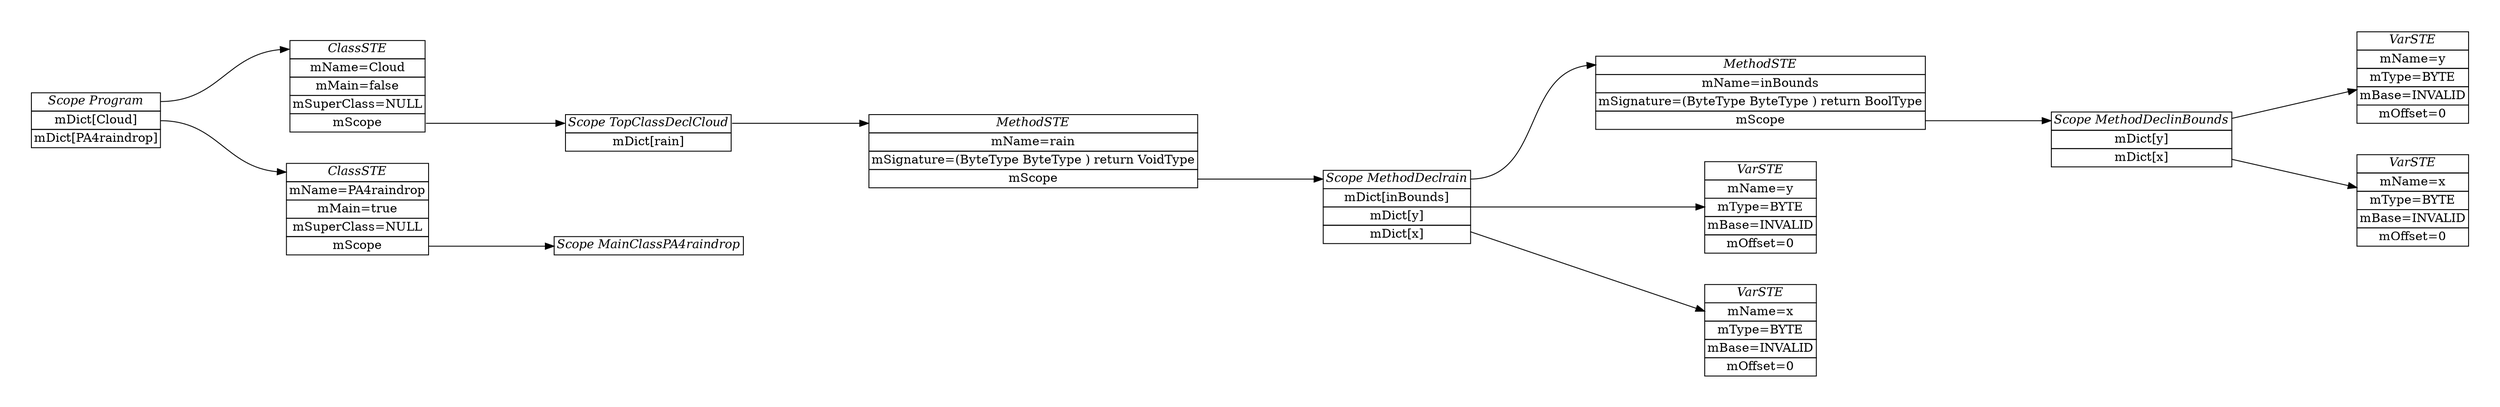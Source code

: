 digraph ASTGraph {
	graph [pad="0.5", nodesep="0.5", ranksep="2"];
	node [shape=plain]
	rankdir=LR;
MethodDeclinBounds [ label=<
<table border="0" cellborder="1" cellspacing="0">
	<tr><td port="MethodDeclinBounds0"><i>Scope MethodDeclinBounds</i></td></tr>
	<tr><td port="MethodDeclinBounds1">mDict[y]</td></tr>
	<tr><td port="MethodDeclinBounds2">mDict[x]</td></tr>
</table>>];

0 [ label=<
<table border="0" cellborder="1" cellspacing="0">
	<tr><td port="0"><i>VarSTE</i></td></tr>
	<tr><td>mName=y</td></tr>
	<tr><td>mType=BYTE</td></tr>
	<tr><td>mBase=INVALID</td></tr>
	<tr><td>mOffset=0</td></tr>
</table>>];
MethodDeclinBounds:1 -> 0:1;

1 [ label=<
<table border="0" cellborder="1" cellspacing="0">
	<tr><td port="1"><i>VarSTE</i></td></tr>
	<tr><td>mName=x</td></tr>
	<tr><td>mType=BYTE</td></tr>
	<tr><td>mBase=INVALID</td></tr>
	<tr><td>mOffset=0</td></tr>
</table>>];
MethodDeclinBounds:2 -> 1:2;
MethodDeclrain [ label=<
<table border="0" cellborder="1" cellspacing="0">
	<tr><td port="MethodDeclrain0"><i>Scope MethodDeclrain</i></td></tr>
	<tr><td port="MethodDeclrain1">mDict[inBounds]</td></tr>
	<tr><td port="MethodDeclrain2">mDict[y]</td></tr>
	<tr><td port="MethodDeclrain3">mDict[x]</td></tr>
</table>>];

inBounds [ label=<
<table border="0" cellborder="1" cellspacing="0">
	<tr><td port="inBounds0"><i>MethodSTE</i></td></tr>
	<tr><td>mName=inBounds</td></tr>
	<tr><td>mSignature=(ByteType ByteType ) return BoolType</td></tr>
	<tr><td port="2">mScope</td></tr>
</table>>];
MethodDeclrain:MethodDeclrain0 -> inBounds:inBounds0;
inBounds:2 -> MethodDeclinBounds:MethodDeclinBounds0

3 [ label=<
<table border="0" cellborder="1" cellspacing="0">
	<tr><td port="3"><i>VarSTE</i></td></tr>
	<tr><td>mName=y</td></tr>
	<tr><td>mType=BYTE</td></tr>
	<tr><td>mBase=INVALID</td></tr>
	<tr><td>mOffset=0</td></tr>
</table>>];
MethodDeclrain:4 -> 3:4;

4 [ label=<
<table border="0" cellborder="1" cellspacing="0">
	<tr><td port="4"><i>VarSTE</i></td></tr>
	<tr><td>mName=x</td></tr>
	<tr><td>mType=BYTE</td></tr>
	<tr><td>mBase=INVALID</td></tr>
	<tr><td>mOffset=0</td></tr>
</table>>];
MethodDeclrain:5 -> 4:5;
TopClassDeclCloud [ label=<
<table border="0" cellborder="1" cellspacing="0">
	<tr><td port="TopClassDeclCloud0"><i>Scope TopClassDeclCloud</i></td></tr>
	<tr><td port="TopClassDeclCloud1">mDict[rain]</td></tr>
</table>>];

rain [ label=<
<table border="0" cellborder="1" cellspacing="0">
	<tr><td port="rain0"><i>MethodSTE</i></td></tr>
	<tr><td>mName=rain</td></tr>
	<tr><td>mSignature=(ByteType ByteType ) return VoidType</td></tr>
	<tr><td port="5">mScope</td></tr>
</table>>];
TopClassDeclCloud:TopClassDeclCloud0 -> rain:rain0;
rain:5 -> MethodDeclrain:MethodDeclrain0
MainClassPA4raindrop [ label=<
<table border="0" cellborder="1" cellspacing="0">
	<tr><td port="MainClassPA4raindrop0"><i>Scope MainClassPA4raindrop</i></td></tr>
</table>>];
Program [ label=<
<table border="0" cellborder="1" cellspacing="0">
	<tr><td port="Program0"><i>Scope Program</i></td></tr>
	<tr><td port="Program1">mDict[Cloud]</td></tr>
	<tr><td port="Program2">mDict[PA4raindrop]</td></tr>
</table>>];
Cloud [ label=<
<table border="0" cellborder="1" cellspacing="0">
	<tr><td port="Cloud0"><i>ClassSTE</i></td></tr>
	<tr><td>mName=Cloud</td></tr>
	<tr><td>mMain=false</td></tr>
	<tr><td>mSuperClass=NULL</td></tr>
	<tr><td port="6">mScope</td></tr>
</table>>];
Program:Program0 -> Cloud:Cloud0;
Cloud:6 -> TopClassDeclCloud:TopClassDeclCloud0
PA4raindrop [ label=<
<table border="0" cellborder="1" cellspacing="0">
	<tr><td port="PA4raindrop1"><i>ClassSTE</i></td></tr>
	<tr><td>mName=PA4raindrop</td></tr>
	<tr><td>mMain=true</td></tr>
	<tr><td>mSuperClass=NULL</td></tr>
	<tr><td port="7">mScope</td></tr>
</table>>];
Program:Program1 -> PA4raindrop:PA4raindrop1;
PA4raindrop:7 -> MainClassPA4raindrop:MainClassPA4raindrop0
}

